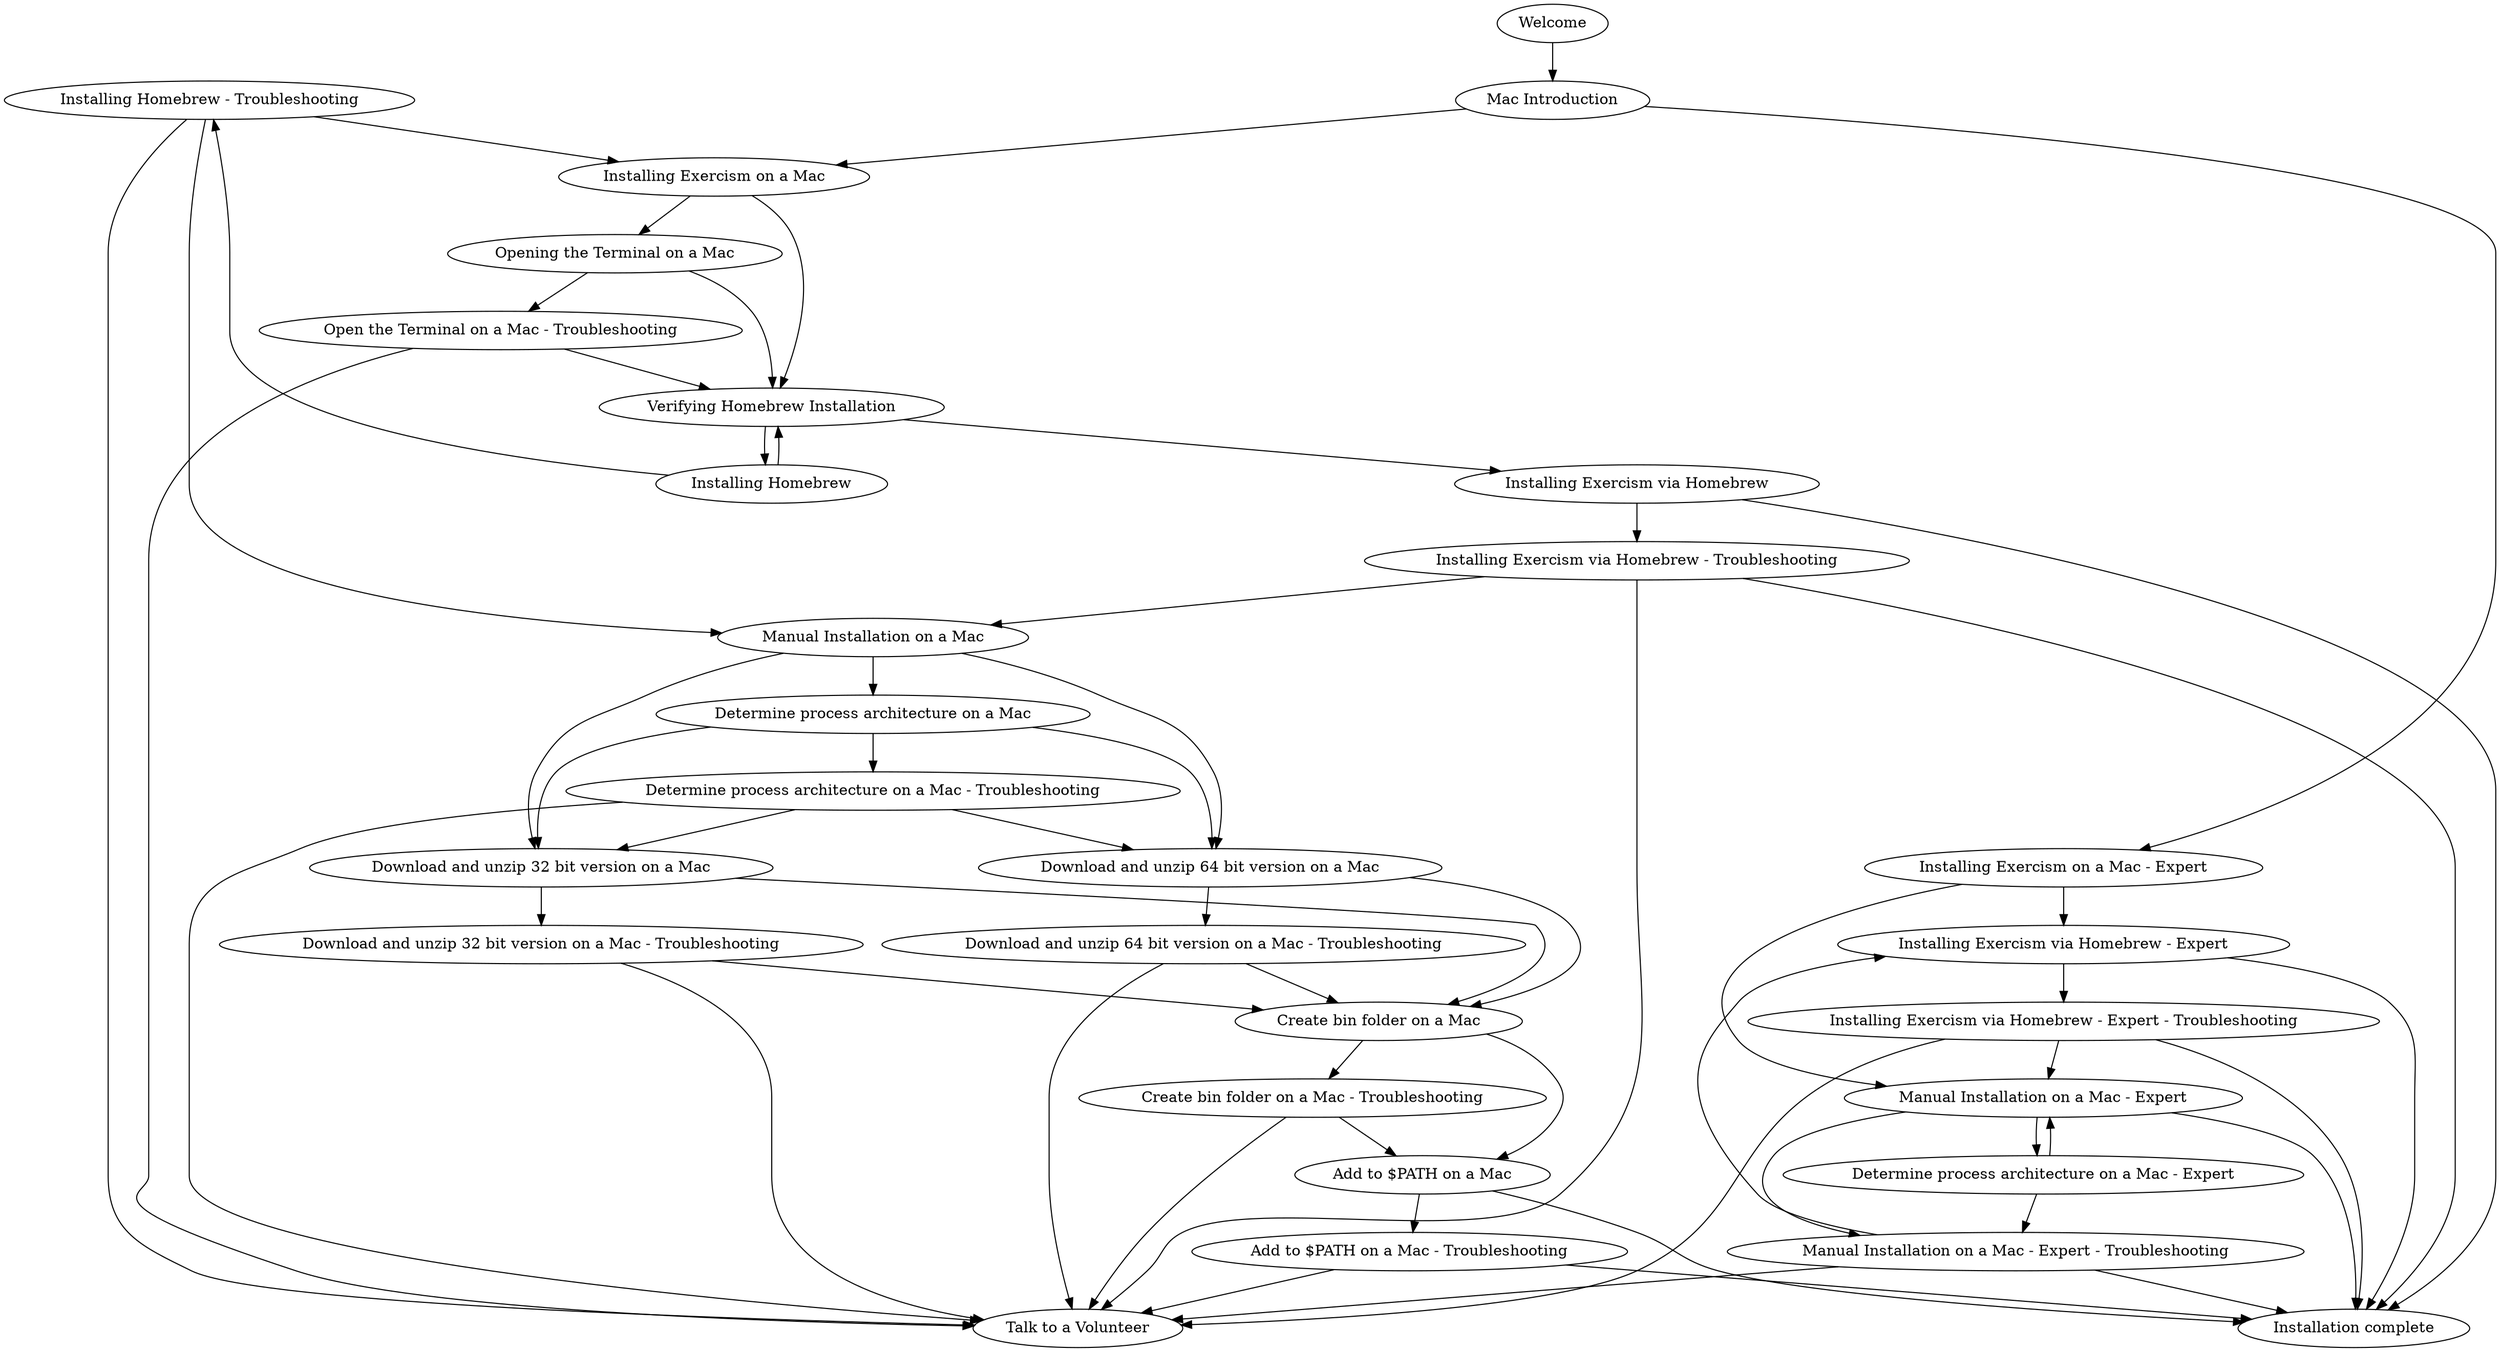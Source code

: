 digraph 
  {
    "Download and unzip 32 bit version on a Mac - Troubleshooting" -> "Create bin folder on a Mac";
    "Download and unzip 32 bit version on a Mac - Troubleshooting" -> "Talk to a Volunteer";
    "Installing Exercism on a Mac" -> "Verifying Homebrew Installation";
    "Installing Exercism on a Mac" -> "Opening the Terminal on a Mac";
    "Installing Homebrew" -> "Verifying Homebrew Installation";
    "Installing Homebrew" -> "Installing Homebrew - Troubleshooting";
    "Create bin folder on a Mac" -> "Add to $PATH on a Mac";
    "Create bin folder on a Mac" -> "Create bin folder on a Mac - Troubleshooting";
    "Open the Terminal on a Mac - Troubleshooting" -> "Verifying Homebrew Installation";
    "Open the Terminal on a Mac - Troubleshooting" -> "Talk to a Volunteer";
    "Verifying Homebrew Installation" -> "Installing Exercism via Homebrew";
    "Verifying Homebrew Installation" -> "Installing Homebrew";
    "Download and unzip 32 bit version on a Mac" -> "Create bin folder on a Mac";
    "Download and unzip 32 bit version on a Mac" -> "Download and unzip 32 bit version on a Mac - Troubleshooting";
    "Add to $PATH on a Mac - Troubleshooting" -> "Installation complete";
    "Add to $PATH on a Mac - Troubleshooting" -> "Talk to a Volunteer";
    "Installing Exercism via Homebrew - Troubleshooting" -> "Installation complete";
    "Installing Exercism via Homebrew - Troubleshooting" -> "Talk to a Volunteer";
    "Installing Exercism via Homebrew - Troubleshooting" -> "Manual Installation on a Mac";
    "Determine process architecture on a Mac" -> "Download and unzip 32 bit version on a Mac";
    "Determine process architecture on a Mac" -> "Download and unzip 64 bit version on a Mac";
    "Determine process architecture on a Mac" -> "Determine process architecture on a Mac - Troubleshooting";
    "Create bin folder on a Mac - Troubleshooting" -> "Add to $PATH on a Mac";
    "Create bin folder on a Mac - Troubleshooting" -> "Talk to a Volunteer";
    "Opening the Terminal on a Mac" -> "Verifying Homebrew Installation";
    "Opening the Terminal on a Mac" -> "Open the Terminal on a Mac - Troubleshooting";
    "Download and unzip 64 bit version on a Mac" -> "Create bin folder on a Mac";
    "Download and unzip 64 bit version on a Mac" -> "Download and unzip 64 bit version on a Mac - Troubleshooting";
    "Installing Homebrew - Troubleshooting" -> "Installing Exercism on a Mac";
    "Installing Homebrew - Troubleshooting" -> "Talk to a Volunteer";
    "Installing Homebrew - Troubleshooting" -> "Manual Installation on a Mac";
    "Installing Exercism via Homebrew" -> "Installation complete";
    "Installing Exercism via Homebrew" -> "Installing Exercism via Homebrew - Troubleshooting";
    "Determine process architecture on a Mac - Troubleshooting" -> "Download and unzip 32 bit version on a Mac";
    "Determine process architecture on a Mac - Troubleshooting" -> "Download and unzip 64 bit version on a Mac";
    "Determine process architecture on a Mac - Troubleshooting" -> "Talk to a Volunteer";
    "Mac Introduction" -> "Installing Exercism on a Mac - Expert";
    "Mac Introduction" -> "Installing Exercism on a Mac";
    "Add to $PATH on a Mac" -> "Installation complete";
    "Add to $PATH on a Mac" -> "Add to $PATH on a Mac - Troubleshooting";
    "Manual Installation on a Mac" -> "Download and unzip 32 bit version on a Mac";
    "Manual Installation on a Mac" -> "Download and unzip 64 bit version on a Mac";
    "Manual Installation on a Mac" -> "Determine process architecture on a Mac";
    "Installing Exercism on a Mac - Expert" -> "Installing Exercism via Homebrew - Expert";
    "Installing Exercism on a Mac - Expert" -> "Manual Installation on a Mac - Expert";
    "Installing Exercism via Homebrew - Expert - Troubleshooting" -> "Installation complete";
    "Installing Exercism via Homebrew - Expert - Troubleshooting" -> "Talk to a Volunteer";
    "Installing Exercism via Homebrew - Expert - Troubleshooting" -> "Manual Installation on a Mac - Expert";
    "Determine process architecture on a Mac - Expert" -> "Manual Installation on a Mac - Expert";
    "Determine process architecture on a Mac - Expert" -> "Manual Installation on a Mac - Expert - Troubleshooting";
    "Manual Installation on a Mac - Expert - Troubleshooting" -> "Installation complete";
    "Manual Installation on a Mac - Expert - Troubleshooting" -> "Talk to a Volunteer";
    "Manual Installation on a Mac - Expert - Troubleshooting" -> "Installing Exercism via Homebrew - Expert";
    "Installing Exercism via Homebrew - Expert" -> "Installation complete";
    "Installing Exercism via Homebrew - Expert" -> "Installing Exercism via Homebrew - Expert - Troubleshooting";
    "Manual Installation on a Mac - Expert" -> "Installation complete";
    "Manual Installation on a Mac - Expert" -> "Manual Installation on a Mac - Expert - Troubleshooting";
    "Manual Installation on a Mac - Expert" -> "Determine process architecture on a Mac - Expert";
    "Download and unzip 64 bit version on a Mac - Troubleshooting" -> "Create bin folder on a Mac";
    "Download and unzip 64 bit version on a Mac - Troubleshooting" -> "Talk to a Volunteer";
    "Welcome" -> "Mac Introduction";
  }
